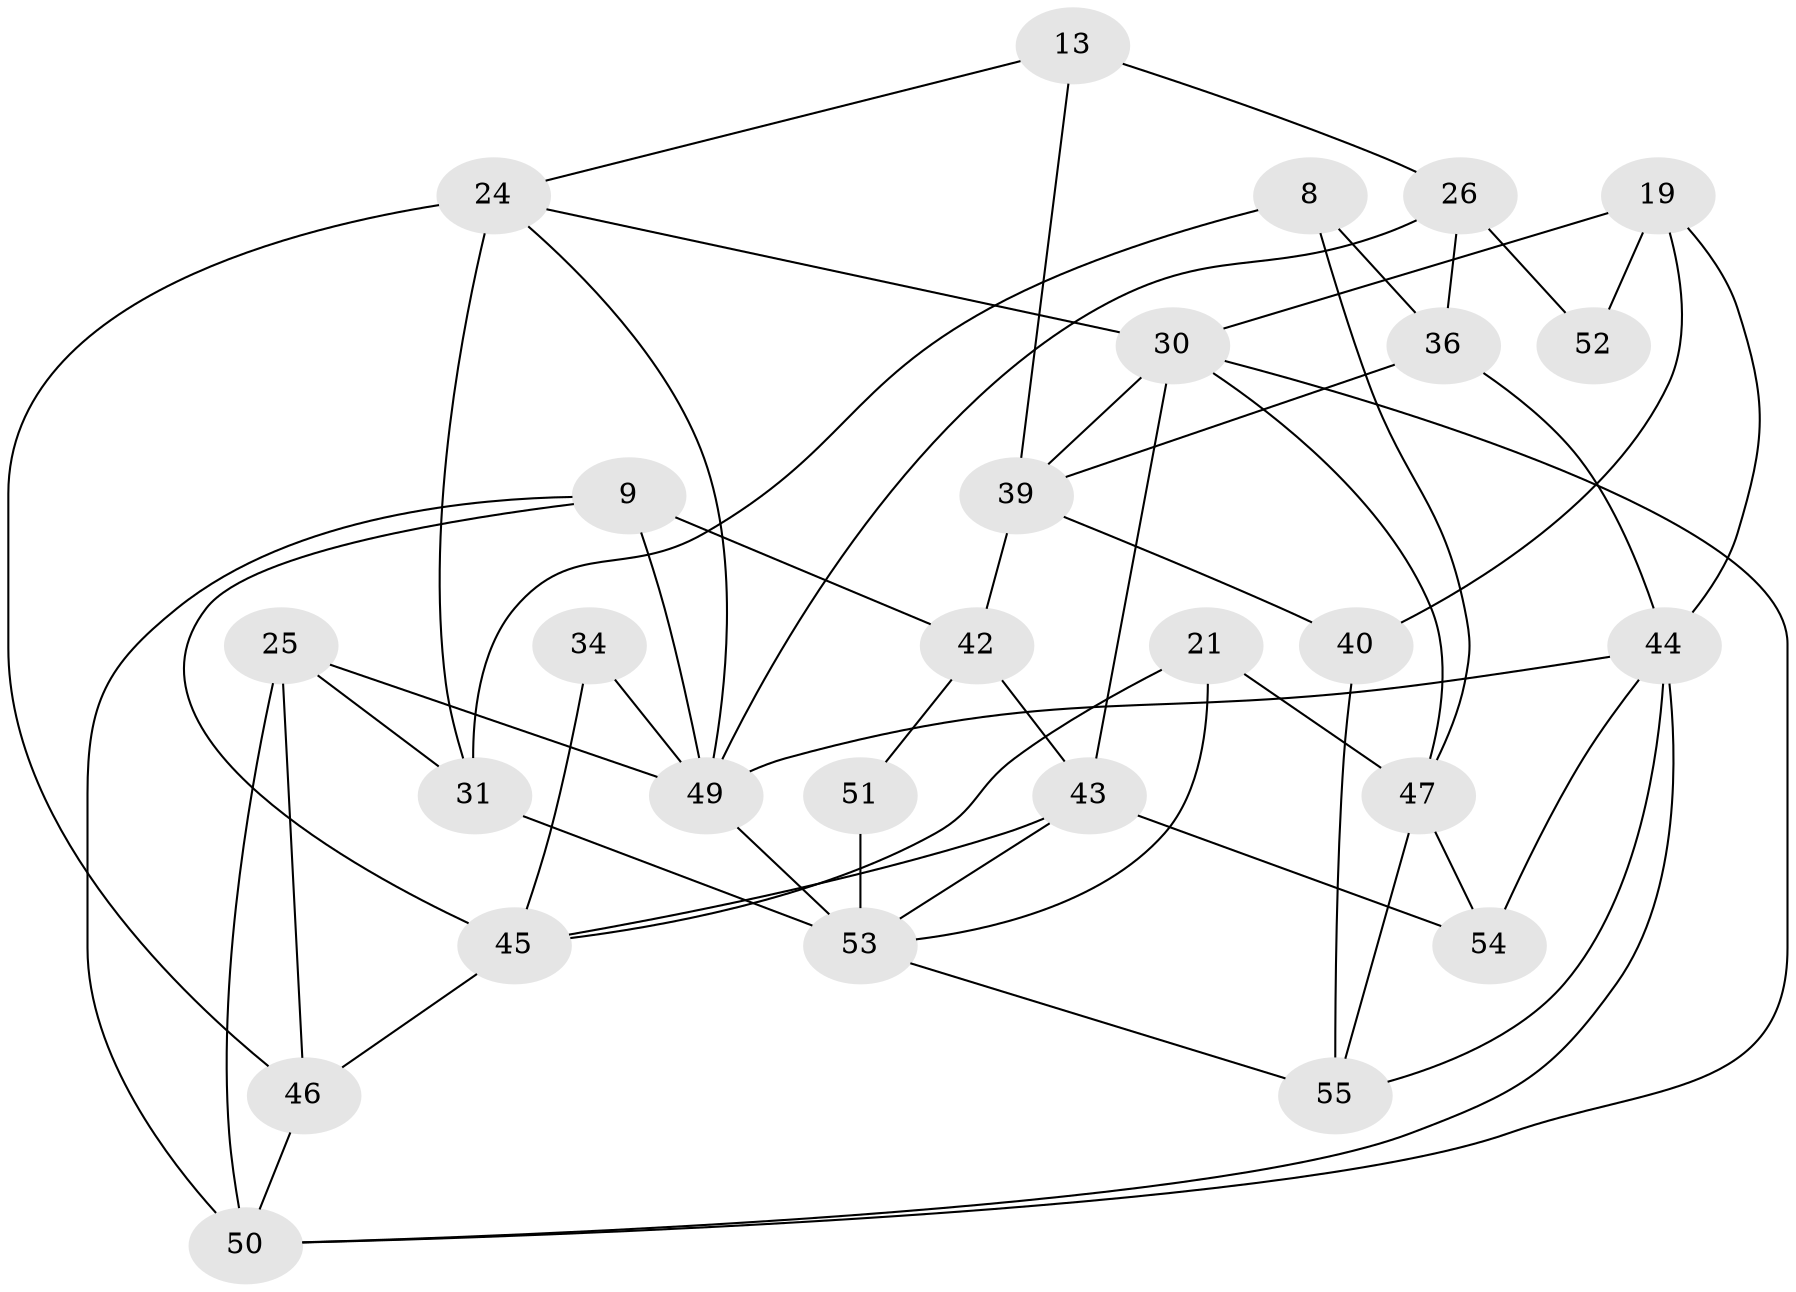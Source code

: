 // original degree distribution, {4: 1.0}
// Generated by graph-tools (version 1.1) at 2025/57/03/09/25 04:57:52]
// undirected, 27 vertices, 56 edges
graph export_dot {
graph [start="1"]
  node [color=gray90,style=filled];
  8;
  9 [super="+3"];
  13;
  19 [super="+7"];
  21;
  24 [super="+15"];
  25 [super="+4"];
  26 [super="+11"];
  30 [super="+20"];
  31;
  34;
  36 [super="+2"];
  39 [super="+29"];
  40;
  42 [super="+16"];
  43 [super="+18+22"];
  44 [super="+38"];
  45 [super="+41"];
  46 [super="+37"];
  47 [super="+28"];
  49 [super="+17+12+33"];
  50 [super="+35"];
  51 [super="+5"];
  52;
  53 [super="+48"];
  54;
  55;
  8 -- 47 [weight=2];
  8 -- 31;
  8 -- 36;
  9 -- 42 [weight=2];
  9 -- 45;
  9 -- 50;
  9 -- 49 [weight=2];
  13 -- 24;
  13 -- 26 [weight=2];
  13 -- 39;
  19 -- 30;
  19 -- 52 [weight=2];
  19 -- 40 [weight=2];
  19 -- 44;
  21 -- 45;
  21 -- 47 [weight=2];
  21 -- 53;
  24 -- 46 [weight=2];
  24 -- 31;
  24 -- 30;
  24 -- 49;
  25 -- 31;
  25 -- 50 [weight=2];
  25 -- 46;
  25 -- 49 [weight=2];
  26 -- 36;
  26 -- 52 [weight=2];
  26 -- 49;
  30 -- 43;
  30 -- 50;
  30 -- 47;
  30 -- 39;
  31 -- 53;
  34 -- 49 [weight=3];
  34 -- 45;
  36 -- 44 [weight=2];
  36 -- 39 [weight=2];
  39 -- 42;
  39 -- 40;
  40 -- 55;
  42 -- 51 [weight=2];
  42 -- 43;
  43 -- 54;
  43 -- 53 [weight=2];
  43 -- 45;
  44 -- 49 [weight=2];
  44 -- 50;
  44 -- 54;
  44 -- 55;
  45 -- 46 [weight=2];
  46 -- 50;
  47 -- 55;
  47 -- 54 [weight=2];
  49 -- 53 [weight=3];
  51 -- 53 [weight=4];
  53 -- 55;
}

